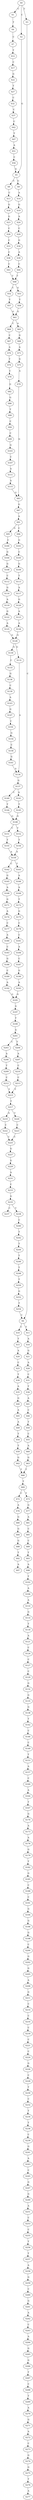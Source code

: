 strict digraph  {
	S0 -> S1 [ label = C ];
	S0 -> S2 [ label = C ];
	S0 -> S3 [ label = T ];
	S1 -> S4 [ label = T ];
	S2 -> S5 [ label = G ];
	S3 -> S6 [ label = C ];
	S4 -> S7 [ label = C ];
	S5 -> S8 [ label = C ];
	S5 -> S9 [ label = G ];
	S6 -> S10 [ label = C ];
	S6 -> S11 [ label = T ];
	S7 -> S12 [ label = T ];
	S8 -> S13 [ label = C ];
	S9 -> S14 [ label = A ];
	S10 -> S15 [ label = T ];
	S11 -> S16 [ label = A ];
	S12 -> S17 [ label = C ];
	S13 -> S18 [ label = G ];
	S14 -> S19 [ label = G ];
	S15 -> S20 [ label = A ];
	S16 -> S21 [ label = G ];
	S17 -> S22 [ label = G ];
	S18 -> S23 [ label = G ];
	S19 -> S24 [ label = A ];
	S20 -> S25 [ label = C ];
	S21 -> S26 [ label = A ];
	S22 -> S27 [ label = T ];
	S23 -> S28 [ label = C ];
	S24 -> S29 [ label = C ];
	S25 -> S30 [ label = T ];
	S26 -> S31 [ label = C ];
	S27 -> S32 [ label = C ];
	S28 -> S33 [ label = C ];
	S29 -> S34 [ label = G ];
	S30 -> S35 [ label = A ];
	S31 -> S36 [ label = T ];
	S32 -> S37 [ label = C ];
	S33 -> S38 [ label = C ];
	S34 -> S39 [ label = A ];
	S35 -> S40 [ label = G ];
	S36 -> S41 [ label = A ];
	S37 -> S42 [ label = C ];
	S38 -> S43 [ label = C ];
	S39 -> S44 [ label = C ];
	S40 -> S45 [ label = A ];
	S41 -> S46 [ label = C ];
	S42 -> S47 [ label = T ];
	S43 -> S48 [ label = T ];
	S44 -> S48 [ label = T ];
	S45 -> S49 [ label = A ];
	S46 -> S50 [ label = T ];
	S47 -> S51 [ label = A ];
	S48 -> S52 [ label = C ];
	S48 -> S53 [ label = G ];
	S49 -> S54 [ label = T ];
	S50 -> S55 [ label = C ];
	S51 -> S56 [ label = C ];
	S52 -> S57 [ label = T ];
	S53 -> S58 [ label = T ];
	S54 -> S59 [ label = T ];
	S55 -> S60 [ label = A ];
	S56 -> S5 [ label = G ];
	S57 -> S61 [ label = G ];
	S58 -> S61 [ label = G ];
	S59 -> S62 [ label = G ];
	S60 -> S63 [ label = G ];
	S61 -> S64 [ label = C ];
	S61 -> S65 [ label = A ];
	S62 -> S66 [ label = T ];
	S63 -> S66 [ label = T ];
	S64 -> S67 [ label = C ];
	S65 -> S68 [ label = G ];
	S66 -> S69 [ label = T ];
	S67 -> S70 [ label = A ];
	S68 -> S71 [ label = A ];
	S69 -> S72 [ label = C ];
	S69 -> S73 [ label = T ];
	S70 -> S74 [ label = T ];
	S71 -> S75 [ label = G ];
	S72 -> S76 [ label = A ];
	S73 -> S77 [ label = G ];
	S74 -> S78 [ label = C ];
	S75 -> S79 [ label = A ];
	S76 -> S80 [ label = G ];
	S77 -> S81 [ label = A ];
	S78 -> S82 [ label = G ];
	S79 -> S83 [ label = G ];
	S80 -> S84 [ label = G ];
	S81 -> S85 [ label = C ];
	S82 -> S86 [ label = G ];
	S83 -> S87 [ label = G ];
	S84 -> S88 [ label = G ];
	S85 -> S89 [ label = C ];
	S86 -> S90 [ label = T ];
	S87 -> S91 [ label = A ];
	S88 -> S92 [ label = T ];
	S89 -> S93 [ label = T ];
	S90 -> S94 [ label = C ];
	S91 -> S95 [ label = G ];
	S91 -> S96 [ label = C ];
	S92 -> S97 [ label = A ];
	S93 -> S98 [ label = A ];
	S94 -> S99 [ label = C ];
	S95 -> S100 [ label = C ];
	S96 -> S101 [ label = G ];
	S98 -> S102 [ label = T ];
	S99 -> S103 [ label = G ];
	S100 -> S104 [ label = G ];
	S101 -> S105 [ label = C ];
	S102 -> S106 [ label = A ];
	S103 -> S107 [ label = C ];
	S104 -> S108 [ label = G ];
	S105 -> S109 [ label = G ];
	S106 -> S110 [ label = A ];
	S107 -> S111 [ label = A ];
	S108 -> S112 [ label = C ];
	S109 -> S113 [ label = T ];
	S110 -> S114 [ label = G ];
	S111 -> S115 [ label = A ];
	S112 -> S116 [ label = G ];
	S113 -> S117 [ label = A ];
	S114 -> S118 [ label = T ];
	S115 -> S83 [ label = G ];
	S116 -> S119 [ label = A ];
	S117 -> S120 [ label = G ];
	S118 -> S121 [ label = A ];
	S119 -> S122 [ label = G ];
	S120 -> S123 [ label = A ];
	S121 -> S124 [ label = C ];
	S122 -> S125 [ label = A ];
	S123 -> S126 [ label = A ];
	S124 -> S127 [ label = C ];
	S125 -> S128 [ label = G ];
	S126 -> S128 [ label = G ];
	S127 -> S129 [ label = C ];
	S128 -> S130 [ label = G ];
	S128 -> S131 [ label = G ];
	S129 -> S132 [ label = G ];
	S130 -> S133 [ label = C ];
	S131 -> S134 [ label = A ];
	S132 -> S135 [ label = G ];
	S133 -> S136 [ label = G ];
	S134 -> S137 [ label = G ];
	S135 -> S138 [ label = G ];
	S136 -> S139 [ label = C ];
	S137 -> S140 [ label = C ];
	S137 -> S141 [ label = A ];
	S138 -> S142 [ label = T ];
	S139 -> S143 [ label = A ];
	S140 -> S144 [ label = T ];
	S141 -> S145 [ label = T ];
	S142 -> S146 [ label = C ];
	S143 -> S147 [ label = G ];
	S144 -> S148 [ label = G ];
	S145 -> S148 [ label = G ];
	S146 -> S149 [ label = C ];
	S147 -> S150 [ label = C ];
	S148 -> S151 [ label = C ];
	S148 -> S152 [ label = T ];
	S149 -> S153 [ label = T ];
	S150 -> S154 [ label = G ];
	S151 -> S155 [ label = T ];
	S152 -> S156 [ label = T ];
	S153 -> S157 [ label = A ];
	S154 -> S158 [ label = C ];
	S155 -> S159 [ label = A ];
	S156 -> S159 [ label = A ];
	S157 -> S160 [ label = C ];
	S158 -> S161 [ label = G ];
	S159 -> S162 [ label = C ];
	S159 -> S163 [ label = T ];
	S160 -> S164 [ label = A ];
	S161 -> S134 [ label = A ];
	S162 -> S165 [ label = G ];
	S163 -> S166 [ label = A ];
	S164 -> S167 [ label = T ];
	S165 -> S168 [ label = A ];
	S166 -> S169 [ label = A ];
	S167 -> S170 [ label = G ];
	S168 -> S171 [ label = G ];
	S169 -> S172 [ label = T ];
	S170 -> S173 [ label = A ];
	S171 -> S174 [ label = A ];
	S172 -> S175 [ label = G ];
	S173 -> S176 [ label = A ];
	S174 -> S177 [ label = C ];
	S175 -> S178 [ label = C ];
	S176 -> S179 [ label = G ];
	S177 -> S180 [ label = A ];
	S178 -> S181 [ label = C ];
	S179 -> S182 [ label = T ];
	S180 -> S183 [ label = C ];
	S181 -> S184 [ label = A ];
	S182 -> S185 [ label = G ];
	S183 -> S186 [ label = G ];
	S184 -> S187 [ label = C ];
	S185 -> S188 [ label = C ];
	S186 -> S189 [ label = C ];
	S187 -> S190 [ label = G ];
	S188 -> S191 [ label = C ];
	S189 -> S192 [ label = A ];
	S190 -> S193 [ label = A ];
	S191 -> S194 [ label = G ];
	S192 -> S195 [ label = G ];
	S193 -> S195 [ label = G ];
	S194 -> S196 [ label = G ];
	S195 -> S197 [ label = G ];
	S196 -> S198 [ label = G ];
	S197 -> S199 [ label = T ];
	S198 -> S200 [ label = C ];
	S199 -> S201 [ label = G ];
	S200 -> S202 [ label = G ];
	S201 -> S203 [ label = C ];
	S201 -> S204 [ label = T ];
	S202 -> S205 [ label = G ];
	S203 -> S206 [ label = A ];
	S204 -> S207 [ label = A ];
	S205 -> S208 [ label = A ];
	S206 -> S209 [ label = T ];
	S207 -> S210 [ label = C ];
	S208 -> S211 [ label = G ];
	S209 -> S212 [ label = C ];
	S210 -> S213 [ label = C ];
	S211 -> S214 [ label = C ];
	S212 -> S215 [ label = T ];
	S213 -> S215 [ label = T ];
	S214 -> S216 [ label = C ];
	S215 -> S217 [ label = T ];
	S216 -> S218 [ label = C ];
	S217 -> S219 [ label = G ];
	S217 -> S220 [ label = T ];
	S218 -> S221 [ label = C ];
	S219 -> S222 [ label = C ];
	S220 -> S223 [ label = C ];
	S221 -> S224 [ label = C ];
	S222 -> S225 [ label = C ];
	S223 -> S225 [ label = C ];
	S224 -> S226 [ label = G ];
	S225 -> S227 [ label = G ];
	S226 -> S228 [ label = C ];
	S227 -> S229 [ label = G ];
	S228 -> S230 [ label = T ];
	S229 -> S231 [ label = A ];
	S230 -> S232 [ label = C ];
	S231 -> S233 [ label = C ];
	S232 -> S234 [ label = T ];
	S233 -> S235 [ label = G ];
	S234 -> S236 [ label = T ];
	S235 -> S237 [ label = C ];
	S235 -> S238 [ label = T ];
	S236 -> S239 [ label = C ];
	S238 -> S240 [ label = C ];
	S239 -> S241 [ label = G ];
	S240 -> S242 [ label = T ];
	S241 -> S243 [ label = A ];
	S242 -> S244 [ label = T ];
	S243 -> S245 [ label = C ];
	S244 -> S246 [ label = T ];
	S245 -> S247 [ label = G ];
	S246 -> S248 [ label = T ];
	S247 -> S249 [ label = G ];
	S248 -> S250 [ label = T ];
	S249 -> S251 [ label = A ];
	S250 -> S252 [ label = G ];
	S251 -> S253 [ label = C ];
	S252 -> S254 [ label = T ];
	S253 -> S255 [ label = C ];
	S254 -> S6 [ label = C ];
	S255 -> S256 [ label = T ];
	S256 -> S257 [ label = T ];
	S257 -> S258 [ label = A ];
	S258 -> S259 [ label = G ];
	S259 -> S260 [ label = C ];
	S260 -> S261 [ label = G ];
	S261 -> S262 [ label = A ];
	S262 -> S263 [ label = C ];
	S263 -> S264 [ label = A ];
	S264 -> S265 [ label = G ];
	S265 -> S266 [ label = G ];
	S266 -> S267 [ label = T ];
	S267 -> S268 [ label = C ];
	S268 -> S269 [ label = T ];
	S269 -> S270 [ label = A ];
	S270 -> S271 [ label = G ];
	S271 -> S272 [ label = A ];
	S272 -> S273 [ label = C ];
	S273 -> S274 [ label = G ];
	S274 -> S275 [ label = G ];
	S275 -> S276 [ label = T ];
	S276 -> S277 [ label = A ];
}
